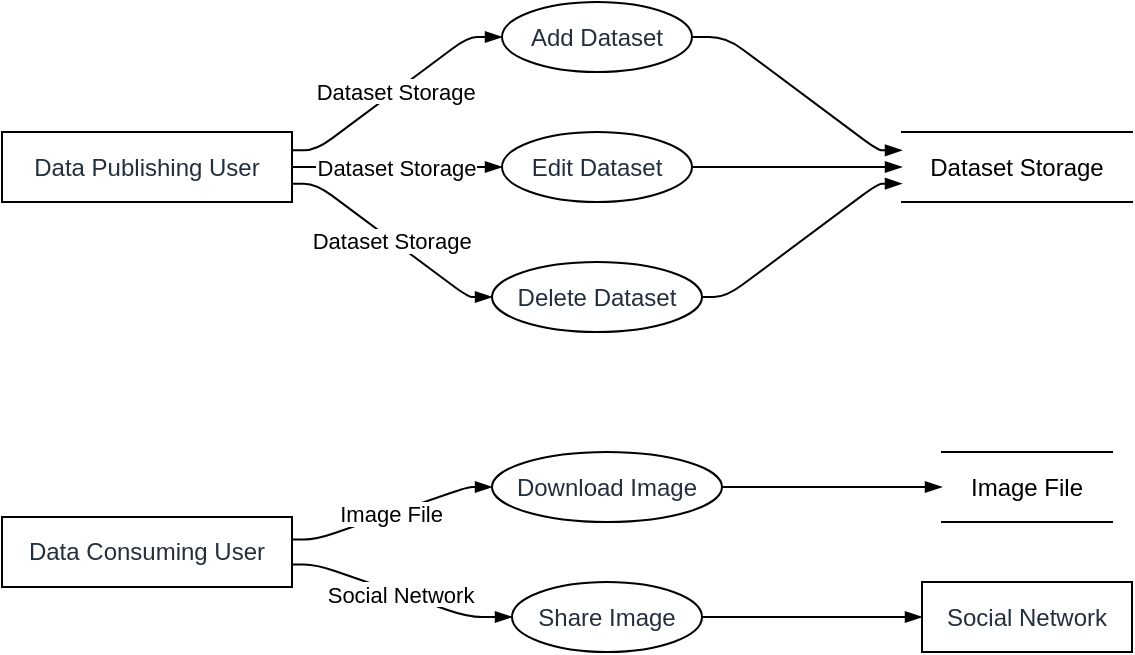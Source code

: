 <mxfile version="23.0.2" type="device">
  <diagram name="Page-1" id="kXOHfDo4k9CdgP5Czlvq">
    <mxGraphModel dx="794" dy="511" grid="1" gridSize="10" guides="1" tooltips="1" connect="1" arrows="1" fold="1" page="1" pageScale="1" pageWidth="827" pageHeight="1169" math="0" shadow="0">
      <root>
        <mxCell id="0" />
        <mxCell id="1" parent="0" />
        <UserObject label="Data Consuming User" type="externalEntity" source="" flow="Download Image,Share Image" placeholders="1" id="6hKLxC60TZY0KTeXJGKK-1">
          <mxCell style="shape=rectangle;whiteSpace=wrap;html=1;fillColor=#ffffff;strokeColor=#000000;align=center;verticalAlign=middle;fontColor=#232F3E;" vertex="1" parent="1">
            <mxGeometry y="257.5" width="145" height="35" as="geometry" />
          </mxCell>
        </UserObject>
        <UserObject label="Data Publishing User" type="externalEntity" source="" flow="Add Dataset,Edit Dataset,Delete Dataset" placeholders="1" id="6hKLxC60TZY0KTeXJGKK-2">
          <mxCell style="shape=rectangle;whiteSpace=wrap;html=1;fillColor=#ffffff;strokeColor=#000000;align=center;verticalAlign=middle;fontColor=#232F3E;" vertex="1" parent="1">
            <mxGeometry y="65" width="145" height="35" as="geometry" />
          </mxCell>
        </UserObject>
        <UserObject label="Download Image" type="process" source="1" flow="Image File" placeholders="1" id="6hKLxC60TZY0KTeXJGKK-3">
          <mxCell style="shape=ellipse;perimeter=ellipsePerimeter;whiteSpace=wrap;html=1;fillColor=#ffffff;strokeColor=#000000;align=center;verticalAlign=middle;fontColor=#232F3E;" vertex="1" parent="1">
            <mxGeometry x="245" y="225" width="115" height="35" as="geometry" />
          </mxCell>
        </UserObject>
        <UserObject label="Share Image" type="process" source="1" flow="Social Network" placeholders="1" id="6hKLxC60TZY0KTeXJGKK-4">
          <mxCell style="shape=ellipse;perimeter=ellipsePerimeter;whiteSpace=wrap;html=1;fillColor=#ffffff;strokeColor=#000000;align=center;verticalAlign=middle;fontColor=#232F3E;" vertex="1" parent="1">
            <mxGeometry x="255" y="290" width="95" height="35" as="geometry" />
          </mxCell>
        </UserObject>
        <UserObject label="Add Dataset" type="process" source="2" flow="Dataset Storage" placeholders="1" id="6hKLxC60TZY0KTeXJGKK-5">
          <mxCell style="shape=ellipse;perimeter=ellipsePerimeter;whiteSpace=wrap;html=1;fillColor=#ffffff;strokeColor=#000000;align=center;verticalAlign=middle;fontColor=#232F3E;" vertex="1" parent="1">
            <mxGeometry x="250" width="95" height="35" as="geometry" />
          </mxCell>
        </UserObject>
        <UserObject label="Edit Dataset" type="process" source="2" flow="Dataset Storage" placeholders="1" id="6hKLxC60TZY0KTeXJGKK-6">
          <mxCell style="shape=ellipse;perimeter=ellipsePerimeter;whiteSpace=wrap;html=1;fillColor=#ffffff;strokeColor=#000000;align=center;verticalAlign=middle;fontColor=#232F3E;" vertex="1" parent="1">
            <mxGeometry x="250" y="65" width="95" height="35" as="geometry" />
          </mxCell>
        </UserObject>
        <UserObject label="Delete Dataset" type="process" source="2" flow="Dataset Storage" placeholders="1" id="6hKLxC60TZY0KTeXJGKK-7">
          <mxCell style="shape=ellipse;perimeter=ellipsePerimeter;whiteSpace=wrap;html=1;fillColor=#ffffff;strokeColor=#000000;align=center;verticalAlign=middle;fontColor=#232F3E;" vertex="1" parent="1">
            <mxGeometry x="245" y="130" width="105" height="35" as="geometry" />
          </mxCell>
        </UserObject>
        <UserObject label="Image File" type="dataStore" source="3" flow="" placeholders="1" id="6hKLxC60TZY0KTeXJGKK-8">
          <mxCell style="html=1;dashed=0;whiteSpace=wrap;shape=partialRectangle;right=0;left=0;" vertex="1" parent="1">
            <mxGeometry x="470" y="225" width="85" height="35" as="geometry" />
          </mxCell>
        </UserObject>
        <UserObject label="Dataset Storage" type="dataStore" source="5,6,7" flow="" placeholders="1" id="6hKLxC60TZY0KTeXJGKK-9">
          <mxCell style="html=1;dashed=0;whiteSpace=wrap;shape=partialRectangle;right=0;left=0;" vertex="1" parent="1">
            <mxGeometry x="450" y="65" width="115" height="35" as="geometry" />
          </mxCell>
        </UserObject>
        <UserObject label="Social Network" type="externalEntity" source="4" flow="" placeholders="1" id="6hKLxC60TZY0KTeXJGKK-10">
          <mxCell style="shape=rectangle;whiteSpace=wrap;html=1;fillColor=#ffffff;strokeColor=#000000;align=center;verticalAlign=middle;fontColor=#232F3E;" vertex="1" parent="1">
            <mxGeometry x="460" y="290" width="105" height="35" as="geometry" />
          </mxCell>
        </UserObject>
        <mxCell id="6hKLxC60TZY0KTeXJGKK-11" value="Image File" style="endArrow=blockThin;endFill=1;fontSize=11;orthogonal=1;noEdgeStyle=1;" edge="1" parent="1" source="6hKLxC60TZY0KTeXJGKK-1" target="6hKLxC60TZY0KTeXJGKK-3">
          <mxGeometry relative="1" as="geometry">
            <Array as="points">
              <mxPoint x="157" y="268.75" />
              <mxPoint x="233" y="242.5" />
            </Array>
          </mxGeometry>
        </mxCell>
        <mxCell id="6hKLxC60TZY0KTeXJGKK-12" value="Social Network" style="endArrow=blockThin;endFill=1;fontSize=11;orthogonal=1;noEdgeStyle=1;" edge="1" parent="1" source="6hKLxC60TZY0KTeXJGKK-1" target="6hKLxC60TZY0KTeXJGKK-4">
          <mxGeometry relative="1" as="geometry">
            <Array as="points">
              <mxPoint x="157" y="281.25" />
              <mxPoint x="233" y="307.5" />
            </Array>
          </mxGeometry>
        </mxCell>
        <mxCell id="6hKLxC60TZY0KTeXJGKK-13" value="Dataset Storage" style="endArrow=blockThin;endFill=1;fontSize=11;orthogonal=1;noEdgeStyle=1;" edge="1" parent="1" source="6hKLxC60TZY0KTeXJGKK-2" target="6hKLxC60TZY0KTeXJGKK-5">
          <mxGeometry relative="1" as="geometry">
            <Array as="points">
              <mxPoint x="157" y="74.167" />
              <mxPoint x="233" y="17.5" />
            </Array>
          </mxGeometry>
        </mxCell>
        <mxCell id="6hKLxC60TZY0KTeXJGKK-14" value="Dataset Storage" style="endArrow=blockThin;endFill=1;fontSize=11;orthogonal=1;noEdgeStyle=1;" edge="1" parent="1" source="6hKLxC60TZY0KTeXJGKK-2" target="6hKLxC60TZY0KTeXJGKK-6">
          <mxGeometry relative="1" as="geometry">
            <Array as="points">
              <mxPoint x="159" y="82.5" />
              <mxPoint x="233" y="82.5" />
            </Array>
          </mxGeometry>
        </mxCell>
        <mxCell id="6hKLxC60TZY0KTeXJGKK-15" value="Dataset Storage" style="endArrow=blockThin;endFill=1;fontSize=11;orthogonal=1;noEdgeStyle=1;" edge="1" parent="1" source="6hKLxC60TZY0KTeXJGKK-2" target="6hKLxC60TZY0KTeXJGKK-7">
          <mxGeometry relative="1" as="geometry">
            <Array as="points">
              <mxPoint x="157" y="90.833" />
              <mxPoint x="233" y="147.5" />
            </Array>
          </mxGeometry>
        </mxCell>
        <mxCell id="6hKLxC60TZY0KTeXJGKK-16" value="" style="endArrow=blockThin;endFill=1;fontSize=11;orthogonal=1;noEdgeStyle=1;" edge="1" parent="1" source="6hKLxC60TZY0KTeXJGKK-3" target="6hKLxC60TZY0KTeXJGKK-8">
          <mxGeometry relative="1" as="geometry">
            <Array as="points">
              <mxPoint x="372" y="242.5" />
              <mxPoint x="448" y="242.5" />
            </Array>
          </mxGeometry>
        </mxCell>
        <mxCell id="6hKLxC60TZY0KTeXJGKK-17" value="" style="endArrow=blockThin;endFill=1;fontSize=11;orthogonal=1;noEdgeStyle=1;" edge="1" parent="1" source="6hKLxC60TZY0KTeXJGKK-5" target="6hKLxC60TZY0KTeXJGKK-9">
          <mxGeometry relative="1" as="geometry">
            <Array as="points">
              <mxPoint x="362" y="17.5" />
              <mxPoint x="438" y="74.167" />
            </Array>
          </mxGeometry>
        </mxCell>
        <mxCell id="6hKLxC60TZY0KTeXJGKK-18" value="" style="endArrow=blockThin;endFill=1;fontSize=11;orthogonal=1;noEdgeStyle=1;" edge="1" parent="1" source="6hKLxC60TZY0KTeXJGKK-6" target="6hKLxC60TZY0KTeXJGKK-9">
          <mxGeometry relative="1" as="geometry">
            <Array as="points">
              <mxPoint x="362" y="82.5" />
              <mxPoint x="436" y="82.5" />
            </Array>
          </mxGeometry>
        </mxCell>
        <mxCell id="6hKLxC60TZY0KTeXJGKK-19" value="" style="endArrow=blockThin;endFill=1;fontSize=11;orthogonal=1;noEdgeStyle=1;" edge="1" parent="1" source="6hKLxC60TZY0KTeXJGKK-7" target="6hKLxC60TZY0KTeXJGKK-9">
          <mxGeometry relative="1" as="geometry">
            <Array as="points">
              <mxPoint x="362" y="147.5" />
              <mxPoint x="438" y="90.833" />
            </Array>
          </mxGeometry>
        </mxCell>
        <mxCell id="6hKLxC60TZY0KTeXJGKK-20" value="" style="endArrow=blockThin;endFill=1;fontSize=11;orthogonal=1;noEdgeStyle=1;" edge="1" parent="1" source="6hKLxC60TZY0KTeXJGKK-4" target="6hKLxC60TZY0KTeXJGKK-10">
          <mxGeometry relative="1" as="geometry">
            <Array as="points">
              <mxPoint x="372" y="307.5" />
              <mxPoint x="448" y="307.5" />
            </Array>
          </mxGeometry>
        </mxCell>
      </root>
    </mxGraphModel>
  </diagram>
</mxfile>
